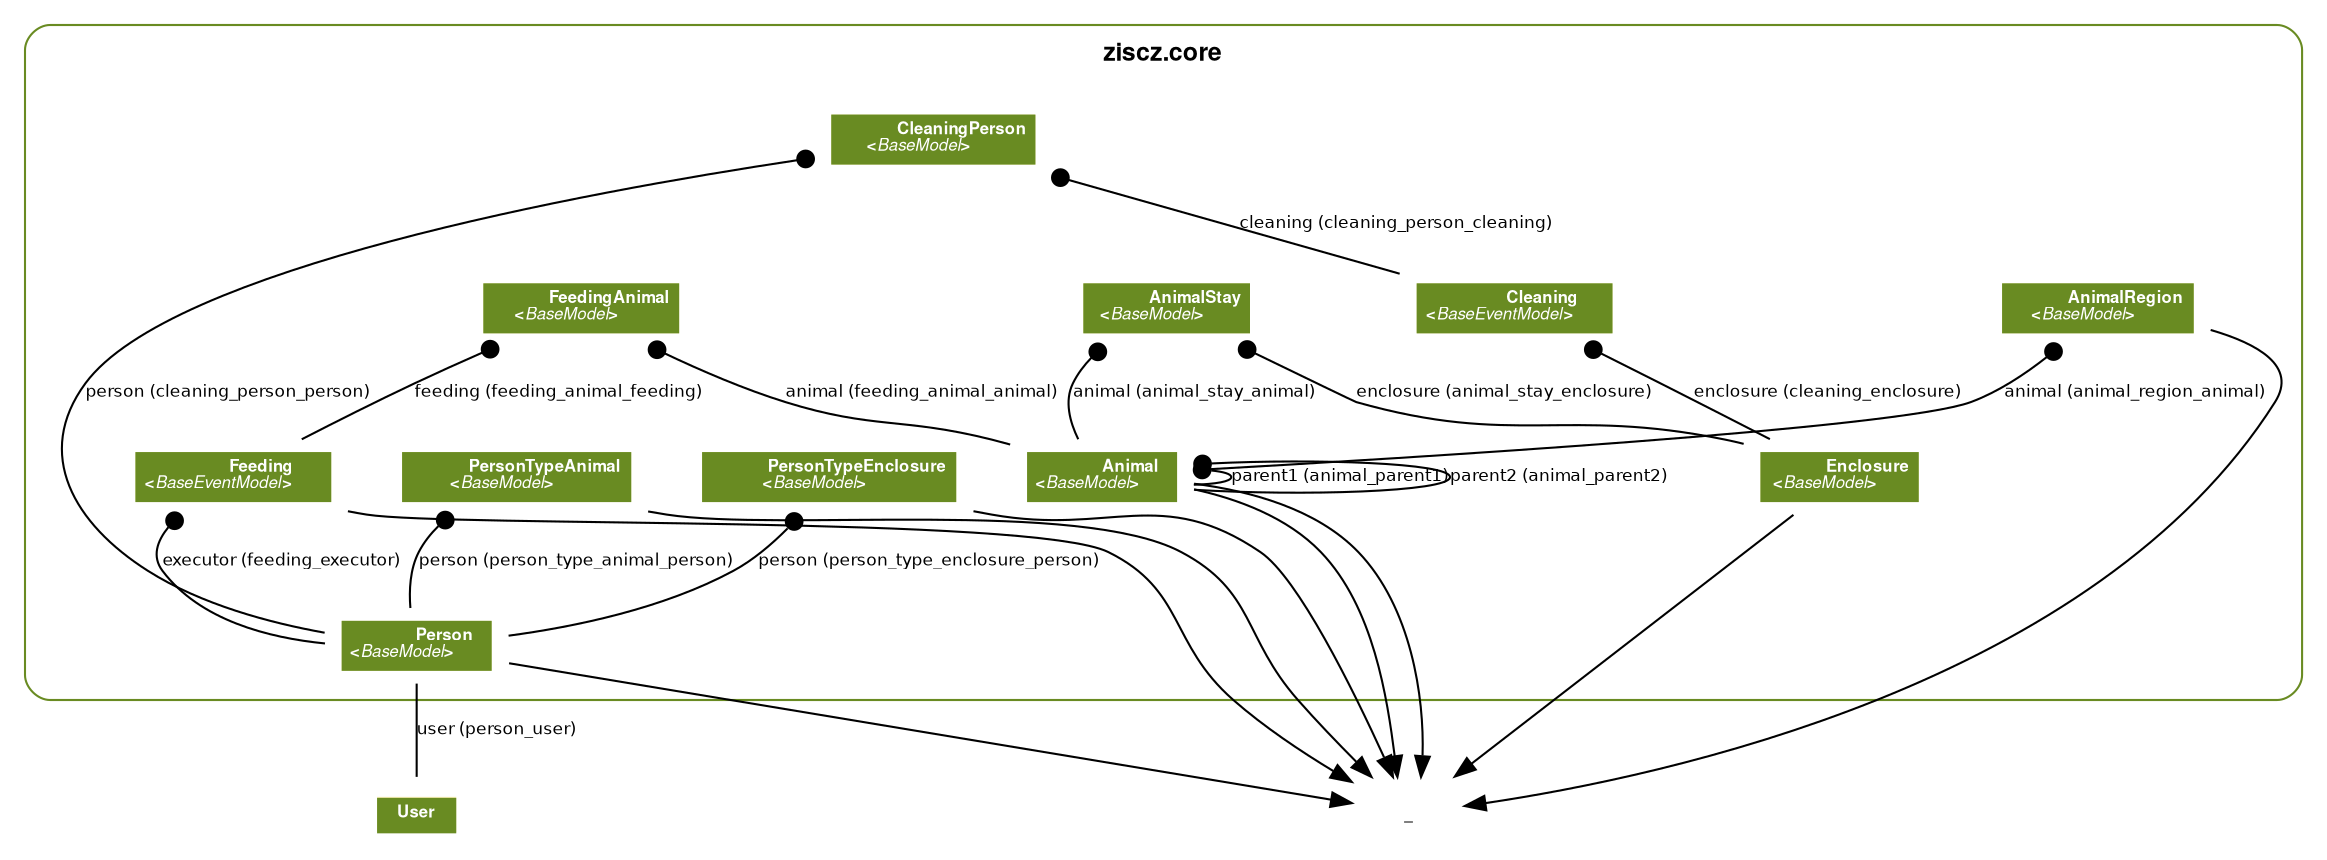 digraph model_graph {
  // Dotfile by Django-Extensions graph_models
  // Created: 2018-11-28 14:36
  // Cli Options: core --exclude-models BaseModel,BaseEventModel,BaseTypeModel,Type* -g --disable-fields --group-models --hide-relations-from-field

  fontname = "Helvetica"
  fontsize = 8
  splines  = true

  node [
    fontname = "Helvetica"
    fontsize = 8
    shape = "plaintext"
  ]

  edge [
    fontname = "Helvetica"
    fontsize = 8
  ]

  // Labels
  subgraph cluster_ziscz_core {
    label=<
          <TABLE BORDER="0" CELLBORDER="0" CELLSPACING="0">
          <TR><TD COLSPAN="2" CELLPADDING="4" ALIGN="CENTER">
          <FONT FACE="Helvetica Bold" COLOR="Black" POINT-SIZE="12">
          ziscz.core
          </FONT>
          </TD></TR>
          </TABLE>
          >
    color=olivedrab4
    style="rounded"
  
    ziscz_core_models_animal_Animal [label=<
      <TABLE BGCOLOR="palegoldenrod" BORDER="0" CELLBORDER="0" CELLSPACING="0">
      <TR><TD COLSPAN="2" CELLPADDING="4" ALIGN="CENTER" BGCOLOR="olivedrab4">
      <FONT FACE="Helvetica Bold" COLOR="white">
      Animal<BR/>&lt;<FONT FACE="Helvetica Italic">BaseModel</FONT>&gt;
      </FONT></TD></TR>
    
      </TABLE>
      >]
  
    ziscz_core_models_animal_AnimalStay [label=<
      <TABLE BGCOLOR="palegoldenrod" BORDER="0" CELLBORDER="0" CELLSPACING="0">
      <TR><TD COLSPAN="2" CELLPADDING="4" ALIGN="CENTER" BGCOLOR="olivedrab4">
      <FONT FACE="Helvetica Bold" COLOR="white">
      AnimalStay<BR/>&lt;<FONT FACE="Helvetica Italic">BaseModel</FONT>&gt;
      </FONT></TD></TR>
    
      </TABLE>
      >]
  
    ziscz_core_models_animal_PersonTypeAnimal [label=<
      <TABLE BGCOLOR="palegoldenrod" BORDER="0" CELLBORDER="0" CELLSPACING="0">
      <TR><TD COLSPAN="2" CELLPADDING="4" ALIGN="CENTER" BGCOLOR="olivedrab4">
      <FONT FACE="Helvetica Bold" COLOR="white">
      PersonTypeAnimal<BR/>&lt;<FONT FACE="Helvetica Italic">BaseModel</FONT>&gt;
      </FONT></TD></TR>
    
      </TABLE>
      >]
  
    ziscz_core_models_animal_AnimalRegion [label=<
      <TABLE BGCOLOR="palegoldenrod" BORDER="0" CELLBORDER="0" CELLSPACING="0">
      <TR><TD COLSPAN="2" CELLPADDING="4" ALIGN="CENTER" BGCOLOR="olivedrab4">
      <FONT FACE="Helvetica Bold" COLOR="white">
      AnimalRegion<BR/>&lt;<FONT FACE="Helvetica Italic">BaseModel</FONT>&gt;
      </FONT></TD></TR>
    
      </TABLE>
      >]
  
    ziscz_core_models_enclosure_Enclosure [label=<
      <TABLE BGCOLOR="palegoldenrod" BORDER="0" CELLBORDER="0" CELLSPACING="0">
      <TR><TD COLSPAN="2" CELLPADDING="4" ALIGN="CENTER" BGCOLOR="olivedrab4">
      <FONT FACE="Helvetica Bold" COLOR="white">
      Enclosure<BR/>&lt;<FONT FACE="Helvetica Italic">BaseModel</FONT>&gt;
      </FONT></TD></TR>
    
      </TABLE>
      >]
  
    ziscz_core_models_enclosure_Cleaning [label=<
      <TABLE BGCOLOR="palegoldenrod" BORDER="0" CELLBORDER="0" CELLSPACING="0">
      <TR><TD COLSPAN="2" CELLPADDING="4" ALIGN="CENTER" BGCOLOR="olivedrab4">
      <FONT FACE="Helvetica Bold" COLOR="white">
      Cleaning<BR/>&lt;<FONT FACE="Helvetica Italic">BaseEventModel</FONT>&gt;
      </FONT></TD></TR>
    
      </TABLE>
      >]
  
    ziscz_core_models_enclosure_PersonTypeEnclosure [label=<
      <TABLE BGCOLOR="palegoldenrod" BORDER="0" CELLBORDER="0" CELLSPACING="0">
      <TR><TD COLSPAN="2" CELLPADDING="4" ALIGN="CENTER" BGCOLOR="olivedrab4">
      <FONT FACE="Helvetica Bold" COLOR="white">
      PersonTypeEnclosure<BR/>&lt;<FONT FACE="Helvetica Italic">BaseModel</FONT>&gt;
      </FONT></TD></TR>
    
      </TABLE>
      >]
  
    ziscz_core_models_enclosure_CleaningPerson [label=<
      <TABLE BGCOLOR="palegoldenrod" BORDER="0" CELLBORDER="0" CELLSPACING="0">
      <TR><TD COLSPAN="2" CELLPADDING="4" ALIGN="CENTER" BGCOLOR="olivedrab4">
      <FONT FACE="Helvetica Bold" COLOR="white">
      CleaningPerson<BR/>&lt;<FONT FACE="Helvetica Italic">BaseModel</FONT>&gt;
      </FONT></TD></TR>
    
      </TABLE>
      >]
  
    ziscz_core_models_feed_Feeding [label=<
      <TABLE BGCOLOR="palegoldenrod" BORDER="0" CELLBORDER="0" CELLSPACING="0">
      <TR><TD COLSPAN="2" CELLPADDING="4" ALIGN="CENTER" BGCOLOR="olivedrab4">
      <FONT FACE="Helvetica Bold" COLOR="white">
      Feeding<BR/>&lt;<FONT FACE="Helvetica Italic">BaseEventModel</FONT>&gt;
      </FONT></TD></TR>
    
      </TABLE>
      >]
  
    ziscz_core_models_feed_FeedingAnimal [label=<
      <TABLE BGCOLOR="palegoldenrod" BORDER="0" CELLBORDER="0" CELLSPACING="0">
      <TR><TD COLSPAN="2" CELLPADDING="4" ALIGN="CENTER" BGCOLOR="olivedrab4">
      <FONT FACE="Helvetica Bold" COLOR="white">
      FeedingAnimal<BR/>&lt;<FONT FACE="Helvetica Italic">BaseModel</FONT>&gt;
      </FONT></TD></TR>
    
      </TABLE>
      >]
  
    ziscz_core_models_person_Person [label=<
      <TABLE BGCOLOR="palegoldenrod" BORDER="0" CELLBORDER="0" CELLSPACING="0">
      <TR><TD COLSPAN="2" CELLPADDING="4" ALIGN="CENTER" BGCOLOR="olivedrab4">
      <FONT FACE="Helvetica Bold" COLOR="white">
      Person<BR/>&lt;<FONT FACE="Helvetica Italic">BaseModel</FONT>&gt;
      </FONT></TD></TR>
    
      </TABLE>
      >]

  }


  // Relations

  ziscz_core_models_animal_Animal -> _
  [label=""] ;

  ziscz_core_models_animal_Animal -> _
  [label=""] ;

  ziscz_core_models_animal_Animal -> ziscz_core_models_animal_Animal
  [label="parent1 (animal_parent1)"] [arrowhead=none, arrowtail=dot, dir=both];

  ziscz_core_models_animal_Animal -> ziscz_core_models_animal_Animal
  [label="parent2 (animal_parent2)"] [arrowhead=none, arrowtail=dot, dir=both];

  ziscz_core_models_animal_AnimalStay -> ziscz_core_models_animal_Animal
  [label="animal (animal_stay_animal)"] [arrowhead=none, arrowtail=dot, dir=both];

  ziscz_core_models_animal_AnimalStay -> ziscz_core_models_enclosure_Enclosure
  [label="enclosure (animal_stay_enclosure)"] [arrowhead=none, arrowtail=dot, dir=both];

  ziscz_core_models_animal_PersonTypeAnimal -> _
  [label=""] ;

  ziscz_core_models_animal_PersonTypeAnimal -> ziscz_core_models_person_Person
  [label="person (person_type_animal_person)"] [arrowhead=none, arrowtail=dot, dir=both];

  ziscz_core_models_animal_AnimalRegion -> ziscz_core_models_animal_Animal
  [label="animal (animal_region_animal)"] [arrowhead=none, arrowtail=dot, dir=both];

  ziscz_core_models_animal_AnimalRegion -> _
  [label=""] ;

  ziscz_core_models_enclosure_Enclosure -> _
  [label=""] ;

  ziscz_core_models_enclosure_Cleaning -> ziscz_core_models_enclosure_Enclosure
  [label="enclosure (cleaning_enclosure)"] [arrowhead=none, arrowtail=dot, dir=both];

  ziscz_core_models_enclosure_PersonTypeEnclosure -> _
  [label=""] ;

  ziscz_core_models_enclosure_PersonTypeEnclosure -> ziscz_core_models_person_Person
  [label="person (person_type_enclosure_person)"] [arrowhead=none, arrowtail=dot, dir=both];

  ziscz_core_models_enclosure_CleaningPerson -> ziscz_core_models_enclosure_Cleaning
  [label="cleaning (cleaning_person_cleaning)"] [arrowhead=none, arrowtail=dot, dir=both];

  ziscz_core_models_enclosure_CleaningPerson -> ziscz_core_models_person_Person
  [label="person (cleaning_person_person)"] [arrowhead=none, arrowtail=dot, dir=both];

  ziscz_core_models_feed_Feeding -> _
  [label=""] ;

  ziscz_core_models_feed_Feeding -> ziscz_core_models_person_Person
  [label="executor (feeding_executor)"] [arrowhead=none, arrowtail=dot, dir=both];

  ziscz_core_models_feed_FeedingAnimal -> ziscz_core_models_feed_Feeding
  [label="feeding (feeding_animal_feeding)"] [arrowhead=none, arrowtail=dot, dir=both];

  ziscz_core_models_feed_FeedingAnimal -> ziscz_core_models_animal_Animal
  [label="animal (feeding_animal_animal)"] [arrowhead=none, arrowtail=dot, dir=both];

  ziscz_core_models_person_Person -> _
  [label=""] ;
  django_contrib_auth_models_User [label=<
  <TABLE BGCOLOR="palegoldenrod" BORDER="0" CELLBORDER="0" CELLSPACING="0">
  <TR><TD COLSPAN="2" CELLPADDING="4" ALIGN="CENTER" BGCOLOR="olivedrab4">
  <FONT FACE="Helvetica Bold" COLOR="white">User</FONT>
  </TD></TR>
  </TABLE>
  >]
  ziscz_core_models_person_Person -> django_contrib_auth_models_User
  [label="user (person_user)"] [arrowhead=none, arrowtail=none, dir=both];


}

